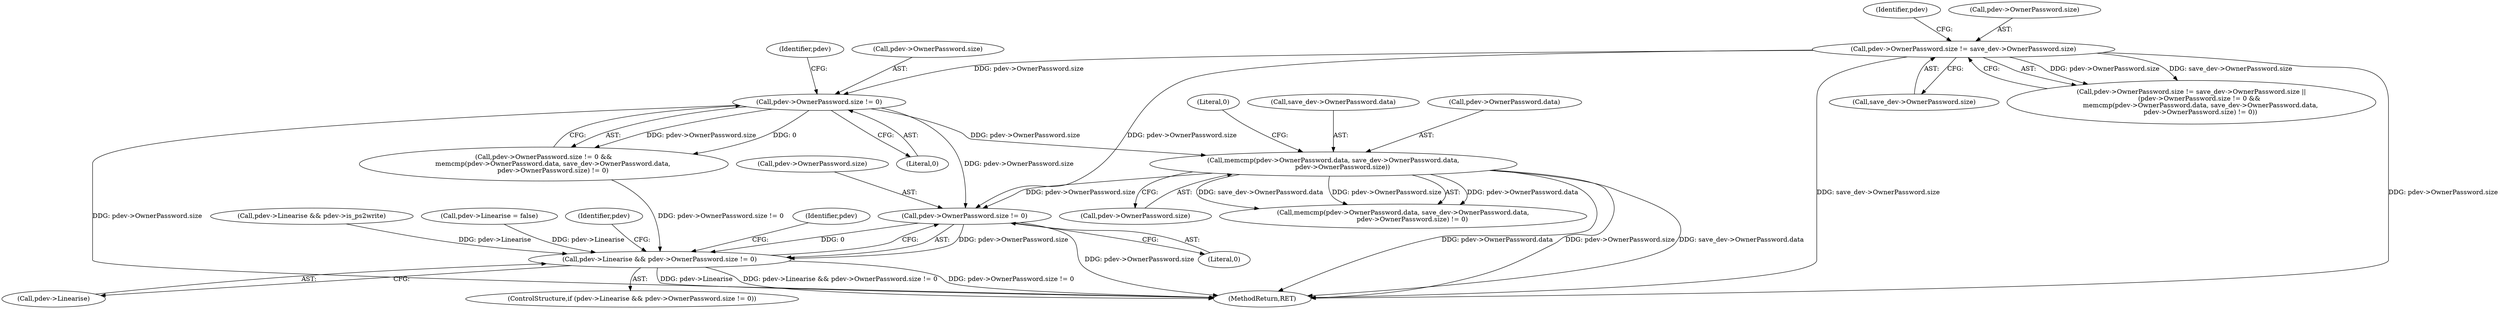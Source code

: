 digraph "0_ghostscript_c3476dde7743761a4e1d39a631716199b696b880@pointer" {
"1001455" [label="(Call,pdev->OwnerPassword.size != 0)"];
"1001389" [label="(Call,memcmp(pdev->OwnerPassword.data, save_dev->OwnerPassword.data,\n         pdev->OwnerPassword.size))"];
"1001381" [label="(Call,pdev->OwnerPassword.size != 0)"];
"1001369" [label="(Call,pdev->OwnerPassword.size != save_dev->OwnerPassword.size)"];
"1001451" [label="(Call,pdev->Linearise && pdev->OwnerPassword.size != 0)"];
"1001369" [label="(Call,pdev->OwnerPassword.size != save_dev->OwnerPassword.size)"];
"1001455" [label="(Call,pdev->OwnerPassword.size != 0)"];
"1001375" [label="(Call,save_dev->OwnerPassword.size)"];
"1001392" [label="(Identifier,pdev)"];
"1001465" [label="(Identifier,pdev)"];
"1001456" [label="(Call,pdev->OwnerPassword.size)"];
"1001450" [label="(ControlStructure,if (pdev->Linearise && pdev->OwnerPassword.size != 0))"];
"1001452" [label="(Call,pdev->Linearise)"];
"1001389" [label="(Call,memcmp(pdev->OwnerPassword.data, save_dev->OwnerPassword.data,\n         pdev->OwnerPassword.size))"];
"1001380" [label="(Call,pdev->OwnerPassword.size != 0 &&\n         memcmp(pdev->OwnerPassword.data, save_dev->OwnerPassword.data,\n         pdev->OwnerPassword.size) != 0)"];
"1001432" [label="(Call,pdev->Linearise && pdev->is_ps2write)"];
"1001405" [label="(Literal,0)"];
"1001400" [label="(Call,pdev->OwnerPassword.size)"];
"1001382" [label="(Call,pdev->OwnerPassword.size)"];
"1001551" [label="(MethodReturn,RET)"];
"1001387" [label="(Literal,0)"];
"1001368" [label="(Call,pdev->OwnerPassword.size != save_dev->OwnerPassword.size ||\n        (pdev->OwnerPassword.size != 0 &&\n         memcmp(pdev->OwnerPassword.data, save_dev->OwnerPassword.data,\n         pdev->OwnerPassword.size) != 0))"];
"1001388" [label="(Call,memcmp(pdev->OwnerPassword.data, save_dev->OwnerPassword.data,\n         pdev->OwnerPassword.size) != 0)"];
"1001384" [label="(Identifier,pdev)"];
"1001451" [label="(Call,pdev->Linearise && pdev->OwnerPassword.size != 0)"];
"1001395" [label="(Call,save_dev->OwnerPassword.data)"];
"1001445" [label="(Call,pdev->Linearise = false)"];
"1001381" [label="(Call,pdev->OwnerPassword.size != 0)"];
"1001475" [label="(Identifier,pdev)"];
"1001370" [label="(Call,pdev->OwnerPassword.size)"];
"1001461" [label="(Literal,0)"];
"1001390" [label="(Call,pdev->OwnerPassword.data)"];
"1001455" -> "1001451"  [label="AST: "];
"1001455" -> "1001461"  [label="CFG: "];
"1001456" -> "1001455"  [label="AST: "];
"1001461" -> "1001455"  [label="AST: "];
"1001451" -> "1001455"  [label="CFG: "];
"1001455" -> "1001551"  [label="DDG: pdev->OwnerPassword.size"];
"1001455" -> "1001451"  [label="DDG: pdev->OwnerPassword.size"];
"1001455" -> "1001451"  [label="DDG: 0"];
"1001389" -> "1001455"  [label="DDG: pdev->OwnerPassword.size"];
"1001381" -> "1001455"  [label="DDG: pdev->OwnerPassword.size"];
"1001369" -> "1001455"  [label="DDG: pdev->OwnerPassword.size"];
"1001389" -> "1001388"  [label="AST: "];
"1001389" -> "1001400"  [label="CFG: "];
"1001390" -> "1001389"  [label="AST: "];
"1001395" -> "1001389"  [label="AST: "];
"1001400" -> "1001389"  [label="AST: "];
"1001405" -> "1001389"  [label="CFG: "];
"1001389" -> "1001551"  [label="DDG: pdev->OwnerPassword.size"];
"1001389" -> "1001551"  [label="DDG: save_dev->OwnerPassword.data"];
"1001389" -> "1001551"  [label="DDG: pdev->OwnerPassword.data"];
"1001389" -> "1001388"  [label="DDG: pdev->OwnerPassword.data"];
"1001389" -> "1001388"  [label="DDG: save_dev->OwnerPassword.data"];
"1001389" -> "1001388"  [label="DDG: pdev->OwnerPassword.size"];
"1001381" -> "1001389"  [label="DDG: pdev->OwnerPassword.size"];
"1001381" -> "1001380"  [label="AST: "];
"1001381" -> "1001387"  [label="CFG: "];
"1001382" -> "1001381"  [label="AST: "];
"1001387" -> "1001381"  [label="AST: "];
"1001392" -> "1001381"  [label="CFG: "];
"1001380" -> "1001381"  [label="CFG: "];
"1001381" -> "1001551"  [label="DDG: pdev->OwnerPassword.size"];
"1001381" -> "1001380"  [label="DDG: pdev->OwnerPassword.size"];
"1001381" -> "1001380"  [label="DDG: 0"];
"1001369" -> "1001381"  [label="DDG: pdev->OwnerPassword.size"];
"1001369" -> "1001368"  [label="AST: "];
"1001369" -> "1001375"  [label="CFG: "];
"1001370" -> "1001369"  [label="AST: "];
"1001375" -> "1001369"  [label="AST: "];
"1001384" -> "1001369"  [label="CFG: "];
"1001368" -> "1001369"  [label="CFG: "];
"1001369" -> "1001551"  [label="DDG: save_dev->OwnerPassword.size"];
"1001369" -> "1001551"  [label="DDG: pdev->OwnerPassword.size"];
"1001369" -> "1001368"  [label="DDG: pdev->OwnerPassword.size"];
"1001369" -> "1001368"  [label="DDG: save_dev->OwnerPassword.size"];
"1001451" -> "1001450"  [label="AST: "];
"1001451" -> "1001452"  [label="CFG: "];
"1001452" -> "1001451"  [label="AST: "];
"1001465" -> "1001451"  [label="CFG: "];
"1001475" -> "1001451"  [label="CFG: "];
"1001451" -> "1001551"  [label="DDG: pdev->Linearise"];
"1001451" -> "1001551"  [label="DDG: pdev->Linearise && pdev->OwnerPassword.size != 0"];
"1001451" -> "1001551"  [label="DDG: pdev->OwnerPassword.size != 0"];
"1001432" -> "1001451"  [label="DDG: pdev->Linearise"];
"1001445" -> "1001451"  [label="DDG: pdev->Linearise"];
"1001380" -> "1001451"  [label="DDG: pdev->OwnerPassword.size != 0"];
}
